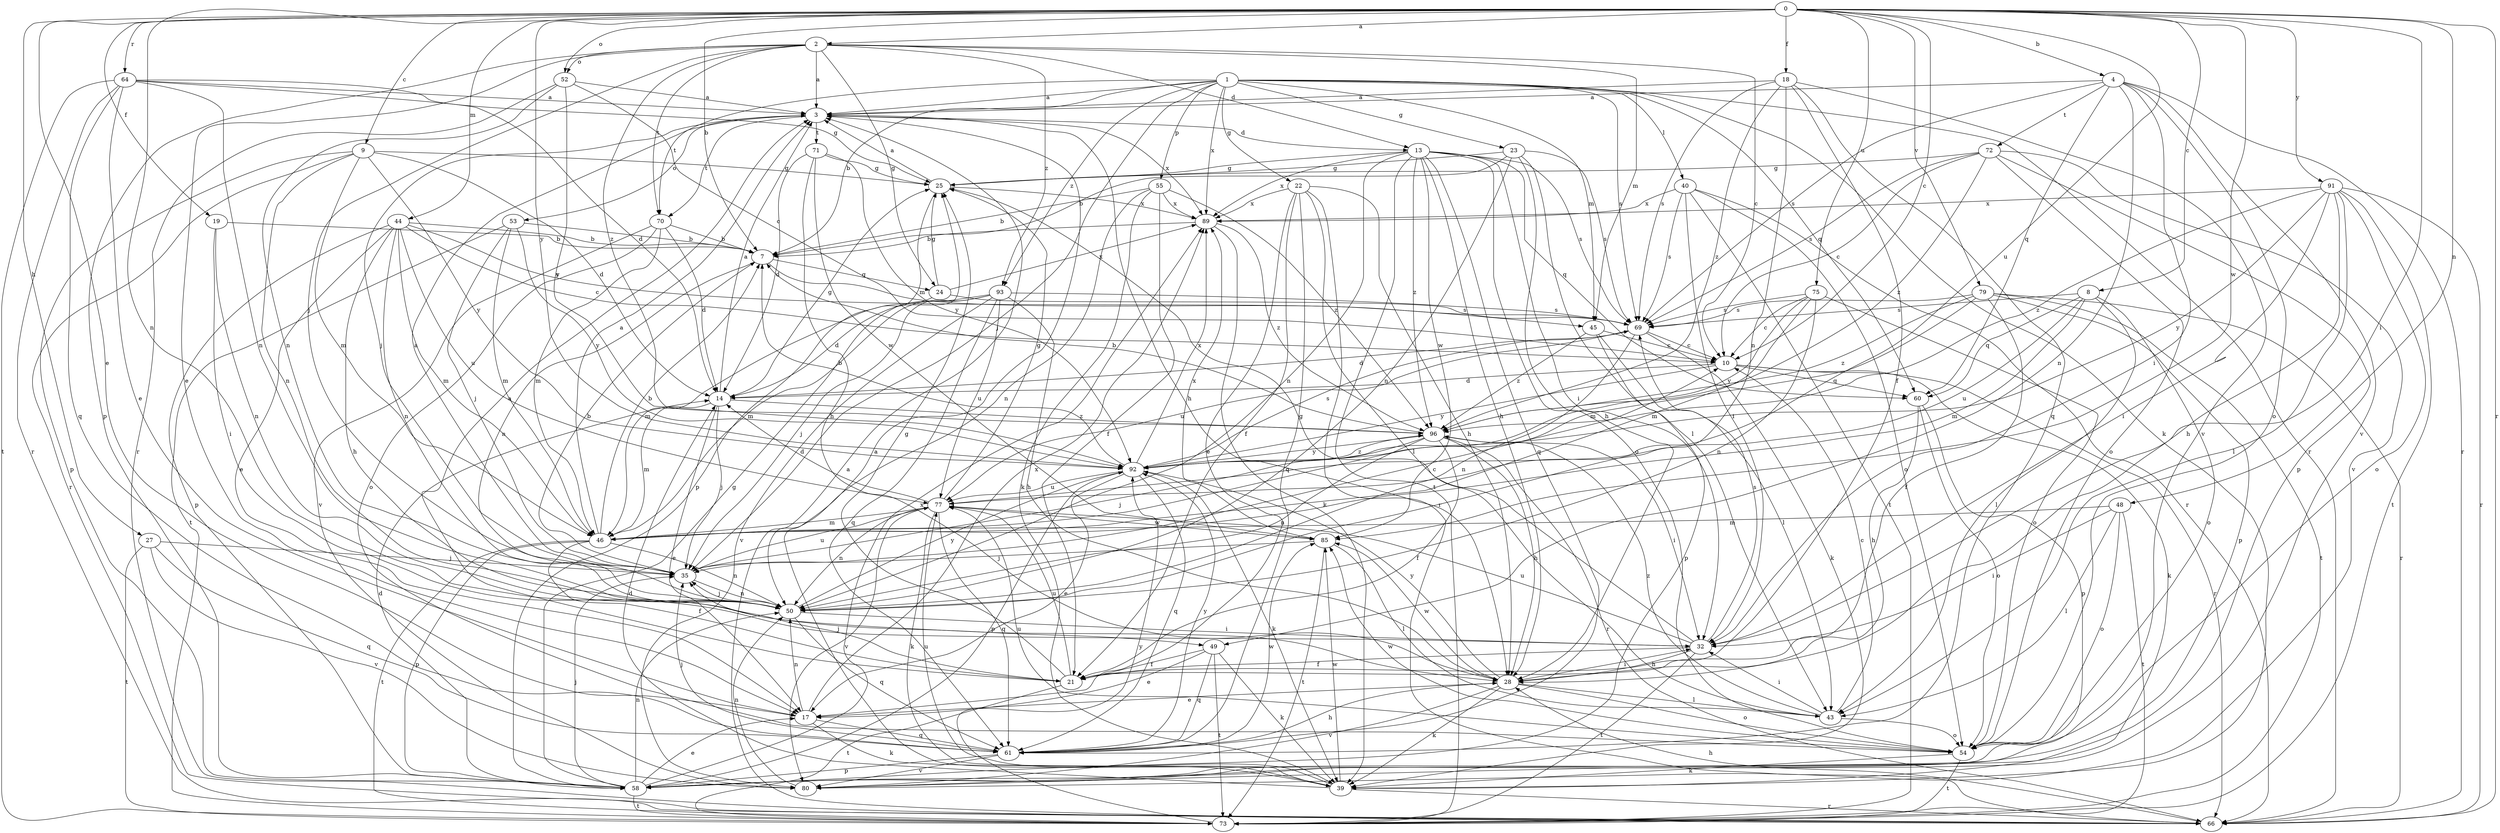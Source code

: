 strict digraph  {
0;
1;
2;
3;
4;
7;
8;
9;
10;
13;
14;
17;
18;
19;
21;
22;
23;
24;
25;
27;
28;
32;
35;
39;
40;
43;
44;
45;
46;
48;
49;
50;
52;
53;
54;
55;
58;
60;
61;
64;
66;
69;
70;
71;
72;
73;
75;
77;
79;
80;
85;
89;
91;
92;
93;
96;
0 -> 2  [label=a];
0 -> 4  [label=b];
0 -> 7  [label=b];
0 -> 8  [label=c];
0 -> 9  [label=c];
0 -> 10  [label=c];
0 -> 17  [label=e];
0 -> 18  [label=f];
0 -> 19  [label=f];
0 -> 27  [label=h];
0 -> 32  [label=i];
0 -> 44  [label=m];
0 -> 48  [label=n];
0 -> 49  [label=n];
0 -> 52  [label=o];
0 -> 64  [label=r];
0 -> 66  [label=r];
0 -> 75  [label=u];
0 -> 77  [label=u];
0 -> 79  [label=v];
0 -> 85  [label=w];
0 -> 91  [label=y];
0 -> 92  [label=y];
1 -> 3  [label=a];
1 -> 7  [label=b];
1 -> 22  [label=g];
1 -> 23  [label=g];
1 -> 35  [label=j];
1 -> 39  [label=k];
1 -> 40  [label=l];
1 -> 45  [label=m];
1 -> 55  [label=p];
1 -> 60  [label=q];
1 -> 66  [label=r];
1 -> 69  [label=s];
1 -> 70  [label=t];
1 -> 89  [label=x];
1 -> 93  [label=z];
2 -> 3  [label=a];
2 -> 10  [label=c];
2 -> 13  [label=d];
2 -> 17  [label=e];
2 -> 24  [label=g];
2 -> 35  [label=j];
2 -> 45  [label=m];
2 -> 52  [label=o];
2 -> 58  [label=p];
2 -> 70  [label=t];
2 -> 93  [label=z];
2 -> 96  [label=z];
3 -> 13  [label=d];
3 -> 28  [label=h];
3 -> 35  [label=j];
3 -> 53  [label=o];
3 -> 70  [label=t];
3 -> 71  [label=t];
3 -> 89  [label=x];
4 -> 3  [label=a];
4 -> 32  [label=i];
4 -> 49  [label=n];
4 -> 54  [label=o];
4 -> 60  [label=q];
4 -> 66  [label=r];
4 -> 69  [label=s];
4 -> 72  [label=t];
4 -> 80  [label=v];
7 -> 24  [label=g];
7 -> 45  [label=m];
7 -> 50  [label=n];
8 -> 43  [label=l];
8 -> 46  [label=m];
8 -> 54  [label=o];
8 -> 60  [label=q];
8 -> 69  [label=s];
8 -> 77  [label=u];
9 -> 14  [label=d];
9 -> 25  [label=g];
9 -> 46  [label=m];
9 -> 50  [label=n];
9 -> 58  [label=p];
9 -> 66  [label=r];
9 -> 92  [label=y];
10 -> 14  [label=d];
10 -> 39  [label=k];
10 -> 60  [label=q];
10 -> 66  [label=r];
10 -> 92  [label=y];
13 -> 25  [label=g];
13 -> 28  [label=h];
13 -> 32  [label=i];
13 -> 50  [label=n];
13 -> 54  [label=o];
13 -> 60  [label=q];
13 -> 61  [label=q];
13 -> 69  [label=s];
13 -> 73  [label=t];
13 -> 85  [label=w];
13 -> 89  [label=x];
13 -> 96  [label=z];
14 -> 3  [label=a];
14 -> 17  [label=e];
14 -> 25  [label=g];
14 -> 35  [label=j];
14 -> 46  [label=m];
14 -> 96  [label=z];
17 -> 39  [label=k];
17 -> 50  [label=n];
17 -> 61  [label=q];
17 -> 89  [label=x];
18 -> 3  [label=a];
18 -> 21  [label=f];
18 -> 50  [label=n];
18 -> 61  [label=q];
18 -> 69  [label=s];
18 -> 80  [label=v];
18 -> 96  [label=z];
19 -> 7  [label=b];
19 -> 32  [label=i];
19 -> 50  [label=n];
21 -> 3  [label=a];
21 -> 25  [label=g];
21 -> 35  [label=j];
21 -> 73  [label=t];
21 -> 77  [label=u];
22 -> 17  [label=e];
22 -> 21  [label=f];
22 -> 28  [label=h];
22 -> 43  [label=l];
22 -> 61  [label=q];
22 -> 66  [label=r];
22 -> 89  [label=x];
23 -> 7  [label=b];
23 -> 25  [label=g];
23 -> 28  [label=h];
23 -> 43  [label=l];
23 -> 50  [label=n];
23 -> 69  [label=s];
24 -> 25  [label=g];
24 -> 46  [label=m];
24 -> 69  [label=s];
24 -> 89  [label=x];
25 -> 3  [label=a];
25 -> 58  [label=p];
25 -> 89  [label=x];
27 -> 35  [label=j];
27 -> 61  [label=q];
27 -> 73  [label=t];
27 -> 80  [label=v];
28 -> 17  [label=e];
28 -> 32  [label=i];
28 -> 39  [label=k];
28 -> 43  [label=l];
28 -> 54  [label=o];
28 -> 80  [label=v];
28 -> 85  [label=w];
28 -> 92  [label=y];
32 -> 21  [label=f];
32 -> 25  [label=g];
32 -> 28  [label=h];
32 -> 69  [label=s];
32 -> 73  [label=t];
32 -> 77  [label=u];
35 -> 3  [label=a];
35 -> 7  [label=b];
35 -> 10  [label=c];
35 -> 50  [label=n];
35 -> 77  [label=u];
39 -> 3  [label=a];
39 -> 14  [label=d];
39 -> 66  [label=r];
39 -> 77  [label=u];
39 -> 85  [label=w];
40 -> 32  [label=i];
40 -> 54  [label=o];
40 -> 66  [label=r];
40 -> 69  [label=s];
40 -> 73  [label=t];
40 -> 89  [label=x];
43 -> 10  [label=c];
43 -> 32  [label=i];
43 -> 54  [label=o];
43 -> 96  [label=z];
44 -> 7  [label=b];
44 -> 10  [label=c];
44 -> 17  [label=e];
44 -> 28  [label=h];
44 -> 46  [label=m];
44 -> 50  [label=n];
44 -> 58  [label=p];
44 -> 69  [label=s];
44 -> 77  [label=u];
45 -> 10  [label=c];
45 -> 43  [label=l];
45 -> 58  [label=p];
45 -> 96  [label=z];
46 -> 3  [label=a];
46 -> 7  [label=b];
46 -> 21  [label=f];
46 -> 50  [label=n];
46 -> 58  [label=p];
46 -> 73  [label=t];
48 -> 32  [label=i];
48 -> 43  [label=l];
48 -> 46  [label=m];
48 -> 54  [label=o];
48 -> 73  [label=t];
49 -> 17  [label=e];
49 -> 21  [label=f];
49 -> 39  [label=k];
49 -> 61  [label=q];
49 -> 73  [label=t];
50 -> 32  [label=i];
50 -> 35  [label=j];
50 -> 61  [label=q];
50 -> 92  [label=y];
52 -> 3  [label=a];
52 -> 10  [label=c];
52 -> 50  [label=n];
52 -> 66  [label=r];
52 -> 92  [label=y];
53 -> 7  [label=b];
53 -> 35  [label=j];
53 -> 46  [label=m];
53 -> 73  [label=t];
53 -> 92  [label=y];
54 -> 39  [label=k];
54 -> 73  [label=t];
54 -> 77  [label=u];
54 -> 85  [label=w];
55 -> 7  [label=b];
55 -> 21  [label=f];
55 -> 39  [label=k];
55 -> 50  [label=n];
55 -> 89  [label=x];
55 -> 96  [label=z];
58 -> 14  [label=d];
58 -> 17  [label=e];
58 -> 25  [label=g];
58 -> 35  [label=j];
58 -> 50  [label=n];
58 -> 73  [label=t];
58 -> 89  [label=x];
60 -> 28  [label=h];
60 -> 54  [label=o];
60 -> 58  [label=p];
61 -> 28  [label=h];
61 -> 35  [label=j];
61 -> 58  [label=p];
61 -> 80  [label=v];
61 -> 85  [label=w];
61 -> 92  [label=y];
64 -> 3  [label=a];
64 -> 14  [label=d];
64 -> 17  [label=e];
64 -> 25  [label=g];
64 -> 50  [label=n];
64 -> 61  [label=q];
64 -> 66  [label=r];
64 -> 73  [label=t];
66 -> 3  [label=a];
66 -> 28  [label=h];
69 -> 10  [label=c];
69 -> 14  [label=d];
69 -> 39  [label=k];
69 -> 50  [label=n];
69 -> 77  [label=u];
70 -> 7  [label=b];
70 -> 14  [label=d];
70 -> 46  [label=m];
70 -> 54  [label=o];
70 -> 80  [label=v];
71 -> 14  [label=d];
71 -> 25  [label=g];
71 -> 28  [label=h];
71 -> 85  [label=w];
71 -> 92  [label=y];
72 -> 10  [label=c];
72 -> 25  [label=g];
72 -> 54  [label=o];
72 -> 58  [label=p];
72 -> 69  [label=s];
72 -> 80  [label=v];
72 -> 96  [label=z];
73 -> 92  [label=y];
75 -> 10  [label=c];
75 -> 46  [label=m];
75 -> 50  [label=n];
75 -> 54  [label=o];
75 -> 69  [label=s];
75 -> 92  [label=y];
77 -> 14  [label=d];
77 -> 25  [label=g];
77 -> 39  [label=k];
77 -> 46  [label=m];
77 -> 50  [label=n];
77 -> 61  [label=q];
77 -> 80  [label=v];
77 -> 85  [label=w];
79 -> 21  [label=f];
79 -> 46  [label=m];
79 -> 58  [label=p];
79 -> 66  [label=r];
79 -> 69  [label=s];
79 -> 73  [label=t];
79 -> 96  [label=z];
80 -> 50  [label=n];
85 -> 35  [label=j];
85 -> 43  [label=l];
85 -> 73  [label=t];
85 -> 89  [label=x];
89 -> 7  [label=b];
89 -> 39  [label=k];
89 -> 96  [label=z];
91 -> 28  [label=h];
91 -> 32  [label=i];
91 -> 43  [label=l];
91 -> 54  [label=o];
91 -> 66  [label=r];
91 -> 73  [label=t];
91 -> 89  [label=x];
91 -> 92  [label=y];
91 -> 96  [label=z];
92 -> 7  [label=b];
92 -> 17  [label=e];
92 -> 39  [label=k];
92 -> 58  [label=p];
92 -> 61  [label=q];
92 -> 69  [label=s];
92 -> 77  [label=u];
92 -> 89  [label=x];
92 -> 96  [label=z];
93 -> 14  [label=d];
93 -> 28  [label=h];
93 -> 35  [label=j];
93 -> 46  [label=m];
93 -> 61  [label=q];
93 -> 69  [label=s];
93 -> 77  [label=u];
93 -> 80  [label=v];
96 -> 7  [label=b];
96 -> 21  [label=f];
96 -> 28  [label=h];
96 -> 32  [label=i];
96 -> 35  [label=j];
96 -> 50  [label=n];
96 -> 66  [label=r];
96 -> 92  [label=y];
}
